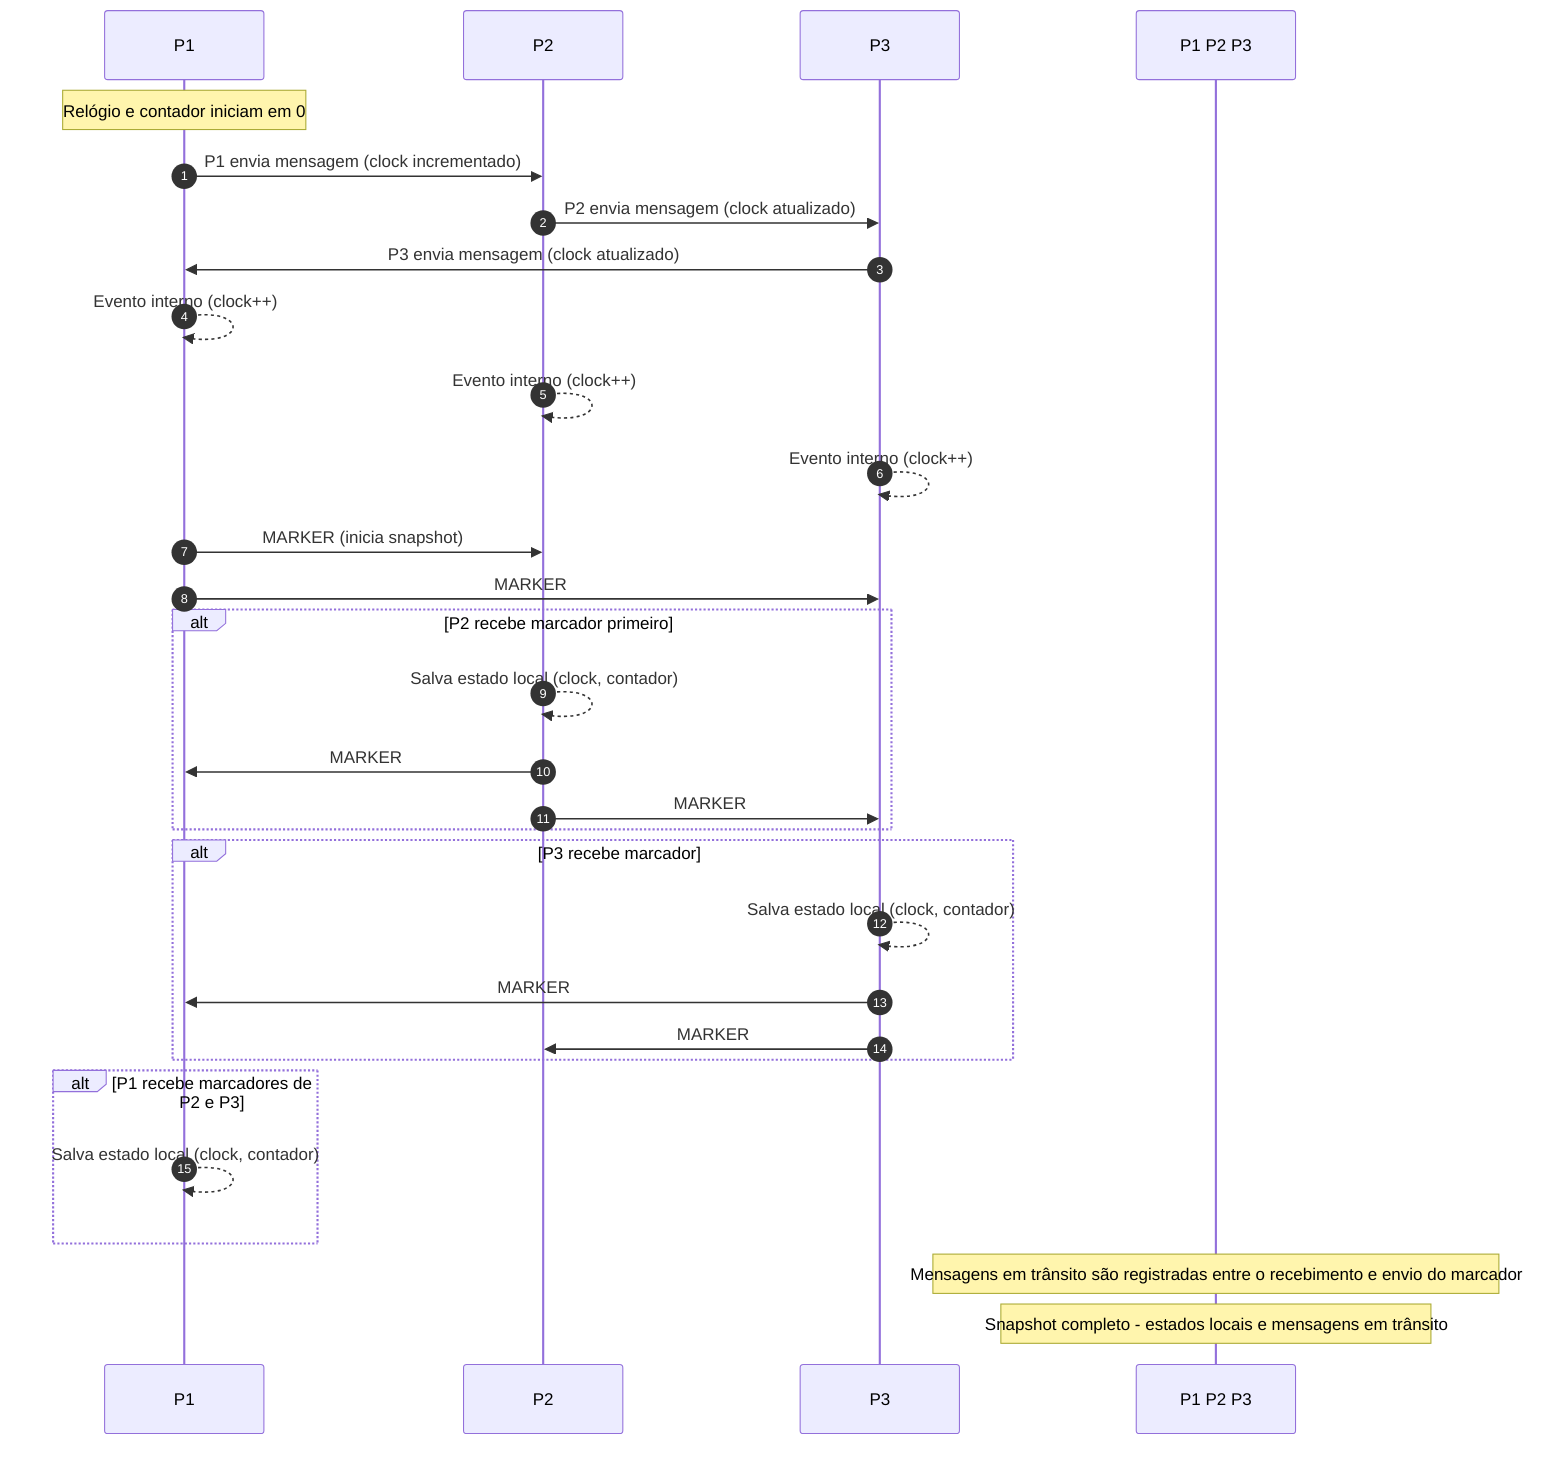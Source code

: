 sequenceDiagram
    autonumber
    participant P1
    participant P2
    participant P3

    Note over P1: Relógio e contador iniciam em 0

    P1->>P2: P1 envia mensagem (clock incrementado)
    P2->>P3: P2 envia mensagem (clock atualizado)
    P3->>P1: P3 envia mensagem (clock atualizado)

    P1-->>P1: Evento interno (clock++)
    P2-->>P2: Evento interno (clock++)
    P3-->>P3: Evento interno (clock++)

    P1->>P2: MARKER (inicia snapshot)
    P1->>P3: MARKER

    alt P2 recebe marcador primeiro
        P2-->>P2: Salva estado local (clock, contador)
        P2->>P1: MARKER
        P2->>P3: MARKER
    end

    alt P3 recebe marcador
        P3-->>P3: Salva estado local (clock, contador)
        P3->>P1: MARKER
        P3->>P2: MARKER
    end

    alt P1 recebe marcadores de P2 e P3
        P1-->>P1: Salva estado local (clock, contador)
    end

    Note over P1 P2 P3: Mensagens em trânsito são registradas entre o recebimento e envio do marcador

    Note over P1 P2 P3: Snapshot completo - estados locais e mensagens em trânsito